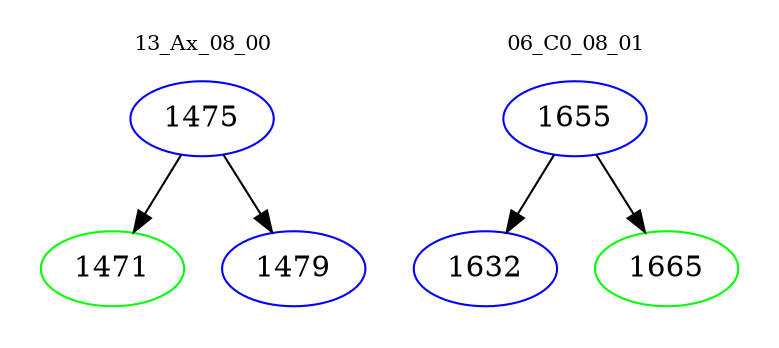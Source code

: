 digraph{
subgraph cluster_0 {
color = white
label = "13_Ax_08_00";
fontsize=10;
T0_1475 [label="1475", color="blue"]
T0_1475 -> T0_1471 [color="black"]
T0_1471 [label="1471", color="green"]
T0_1475 -> T0_1479 [color="black"]
T0_1479 [label="1479", color="blue"]
}
subgraph cluster_1 {
color = white
label = "06_C0_08_01";
fontsize=10;
T1_1655 [label="1655", color="blue"]
T1_1655 -> T1_1632 [color="black"]
T1_1632 [label="1632", color="blue"]
T1_1655 -> T1_1665 [color="black"]
T1_1665 [label="1665", color="green"]
}
}
